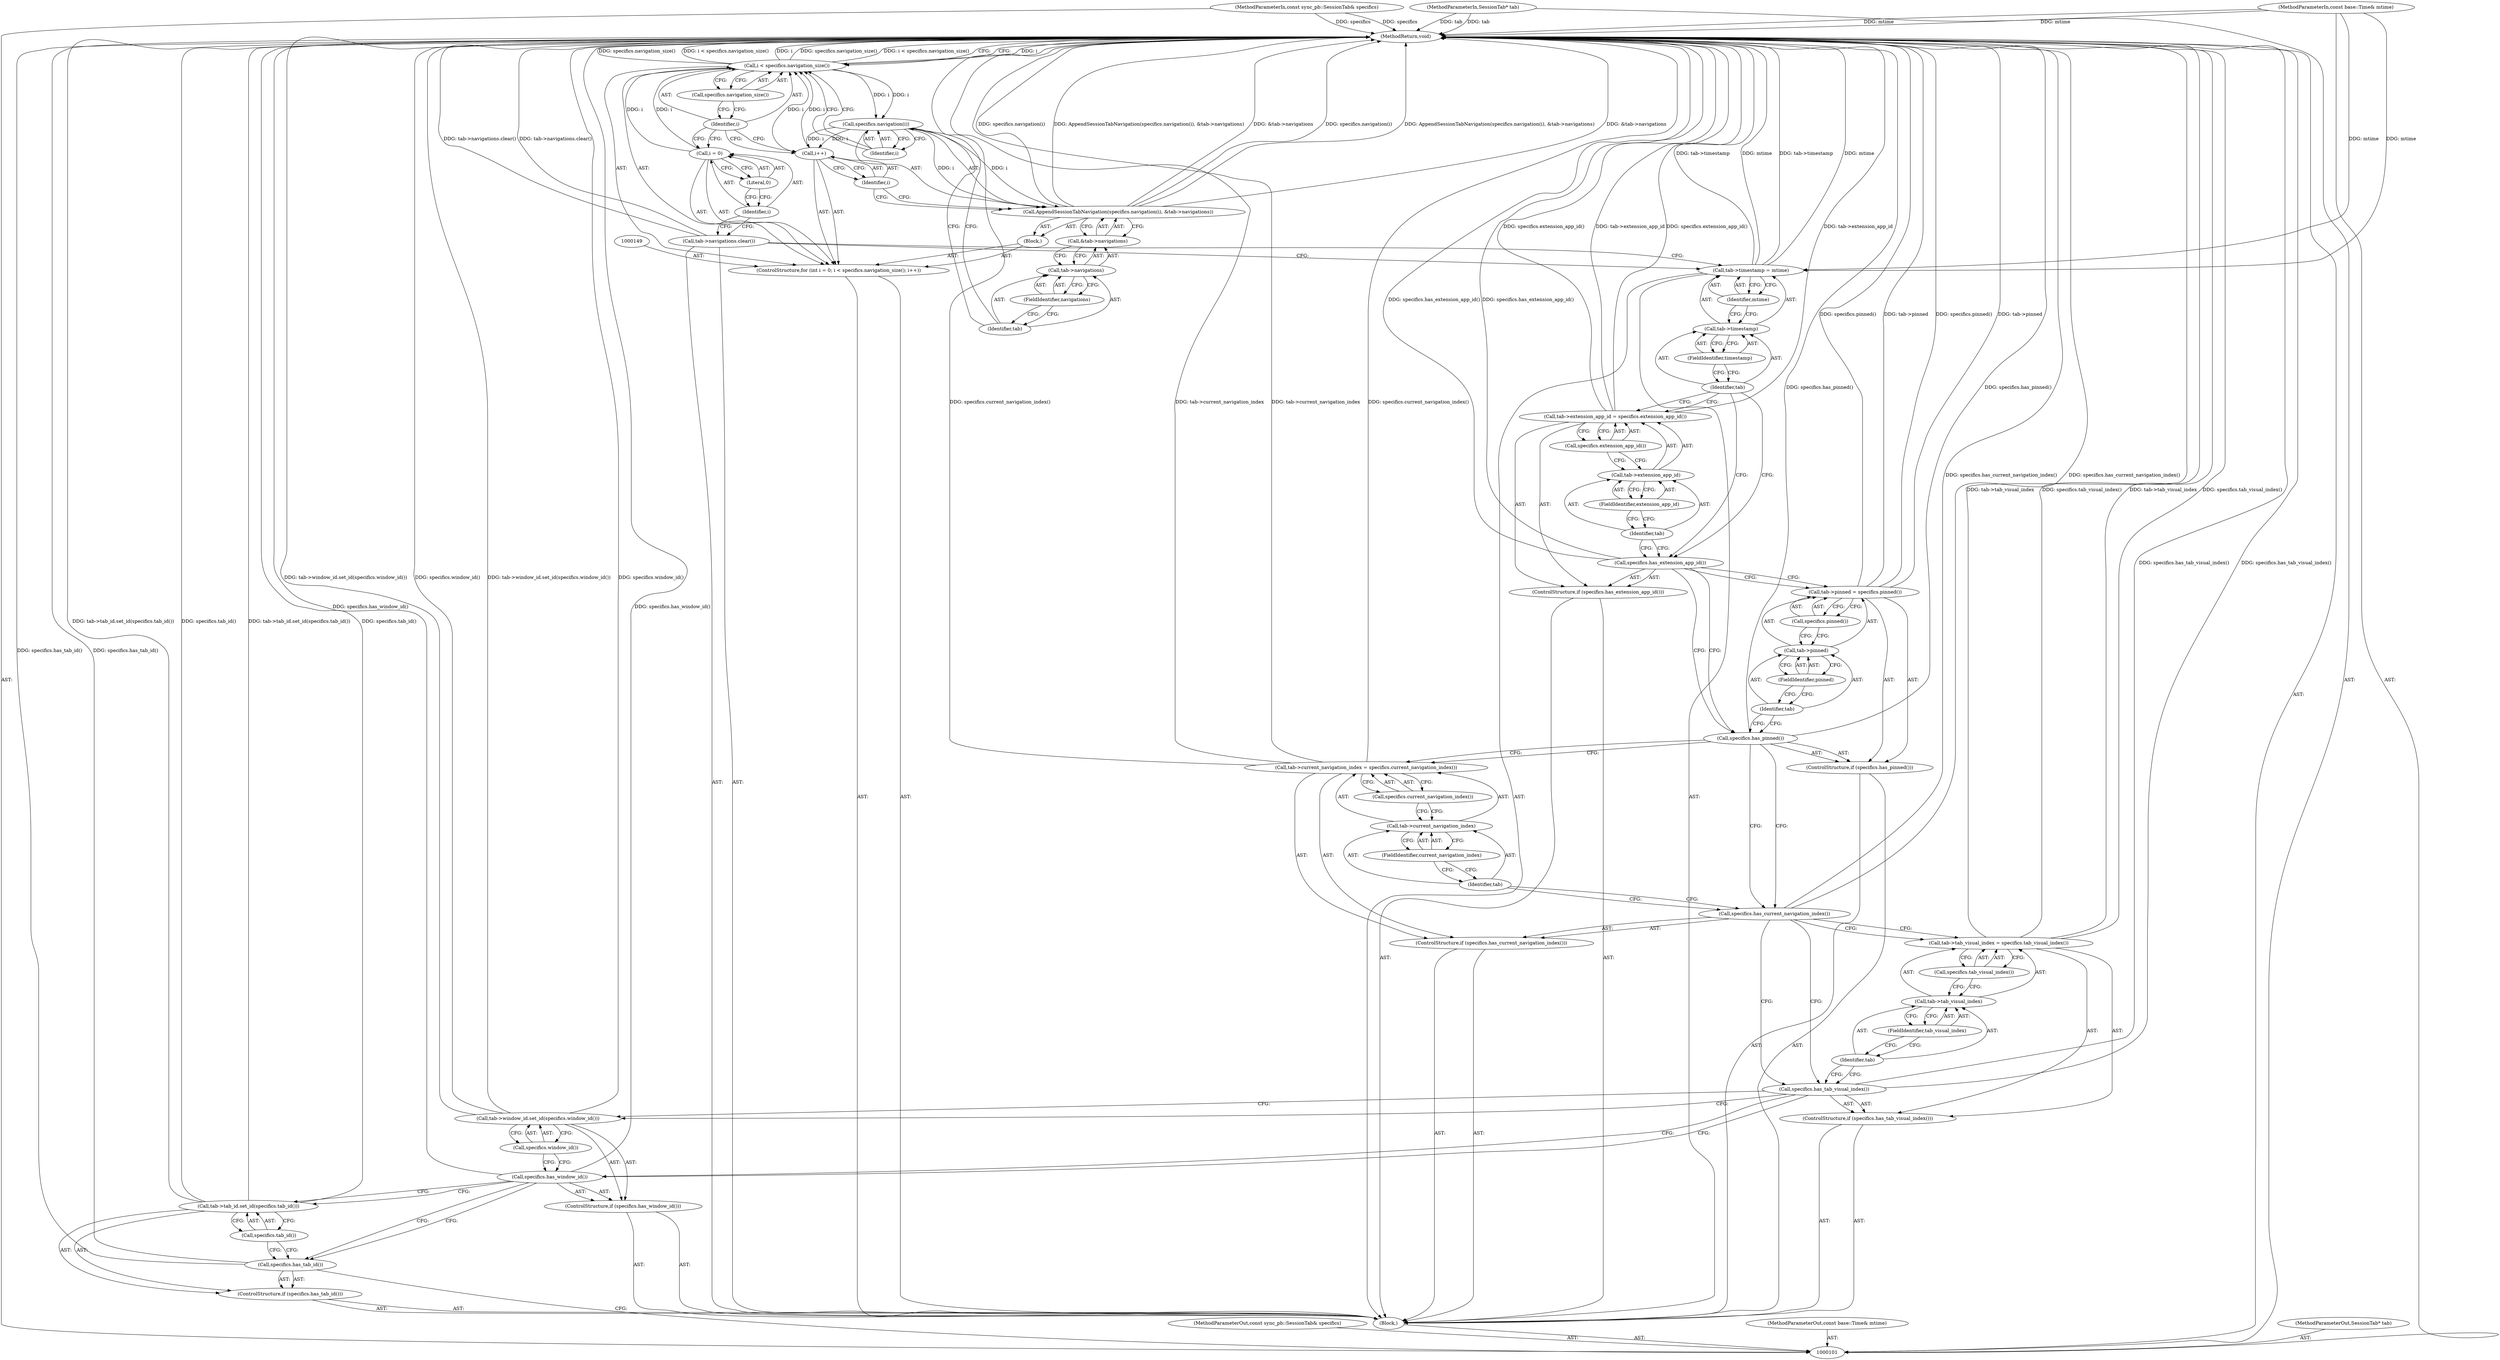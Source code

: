 digraph "1_Chrome_19190765882e272a6a2162c89acdb29110f7e3cf_9" {
"1000166" [label="(MethodReturn,void)"];
"1000120" [label="(Call,specifics.tab_visual_index())"];
"1000116" [label="(Call,tab->tab_visual_index = specifics.tab_visual_index())"];
"1000117" [label="(Call,tab->tab_visual_index)"];
"1000118" [label="(Identifier,tab)"];
"1000119" [label="(FieldIdentifier,tab_visual_index)"];
"1000121" [label="(ControlStructure,if (specifics.has_current_navigation_index()))"];
"1000122" [label="(Call,specifics.has_current_navigation_index())"];
"1000127" [label="(Call,specifics.current_navigation_index())"];
"1000123" [label="(Call,tab->current_navigation_index = specifics.current_navigation_index())"];
"1000124" [label="(Call,tab->current_navigation_index)"];
"1000125" [label="(Identifier,tab)"];
"1000126" [label="(FieldIdentifier,current_navigation_index)"];
"1000128" [label="(ControlStructure,if (specifics.has_pinned()))"];
"1000129" [label="(Call,specifics.has_pinned())"];
"1000133" [label="(FieldIdentifier,pinned)"];
"1000134" [label="(Call,specifics.pinned())"];
"1000130" [label="(Call,tab->pinned = specifics.pinned())"];
"1000131" [label="(Call,tab->pinned)"];
"1000132" [label="(Identifier,tab)"];
"1000135" [label="(ControlStructure,if (specifics.has_extension_app_id()))"];
"1000136" [label="(Call,specifics.has_extension_app_id())"];
"1000140" [label="(FieldIdentifier,extension_app_id)"];
"1000141" [label="(Call,specifics.extension_app_id())"];
"1000137" [label="(Call,tab->extension_app_id = specifics.extension_app_id())"];
"1000138" [label="(Call,tab->extension_app_id)"];
"1000139" [label="(Identifier,tab)"];
"1000146" [label="(Identifier,mtime)"];
"1000142" [label="(Call,tab->timestamp = mtime)"];
"1000143" [label="(Call,tab->timestamp)"];
"1000144" [label="(Identifier,tab)"];
"1000145" [label="(FieldIdentifier,timestamp)"];
"1000147" [label="(Call,tab->navigations.clear())"];
"1000150" [label="(Call,i = 0)"];
"1000151" [label="(Identifier,i)"];
"1000152" [label="(Literal,0)"];
"1000153" [label="(Call,i < specifics.navigation_size())"];
"1000154" [label="(Identifier,i)"];
"1000155" [label="(Call,specifics.navigation_size())"];
"1000148" [label="(ControlStructure,for (int i = 0; i < specifics.navigation_size(); i++))"];
"1000156" [label="(Call,i++)"];
"1000157" [label="(Identifier,i)"];
"1000158" [label="(Block,)"];
"1000102" [label="(MethodParameterIn,const sync_pb::SessionTab& specifics)"];
"1000255" [label="(MethodParameterOut,const sync_pb::SessionTab& specifics)"];
"1000160" [label="(Call,specifics.navigation(i))"];
"1000159" [label="(Call,AppendSessionTabNavigation(specifics.navigation(i), &tab->navigations))"];
"1000161" [label="(Identifier,i)"];
"1000162" [label="(Call,&tab->navigations)"];
"1000163" [label="(Call,tab->navigations)"];
"1000164" [label="(Identifier,tab)"];
"1000165" [label="(FieldIdentifier,navigations)"];
"1000103" [label="(MethodParameterIn,const base::Time& mtime)"];
"1000256" [label="(MethodParameterOut,const base::Time& mtime)"];
"1000105" [label="(Block,)"];
"1000104" [label="(MethodParameterIn,SessionTab* tab)"];
"1000257" [label="(MethodParameterOut,SessionTab* tab)"];
"1000106" [label="(ControlStructure,if (specifics.has_tab_id()))"];
"1000107" [label="(Call,specifics.has_tab_id())"];
"1000109" [label="(Call,specifics.tab_id())"];
"1000108" [label="(Call,tab->tab_id.set_id(specifics.tab_id()))"];
"1000110" [label="(ControlStructure,if (specifics.has_window_id()))"];
"1000111" [label="(Call,specifics.has_window_id())"];
"1000113" [label="(Call,specifics.window_id())"];
"1000112" [label="(Call,tab->window_id.set_id(specifics.window_id()))"];
"1000114" [label="(ControlStructure,if (specifics.has_tab_visual_index()))"];
"1000115" [label="(Call,specifics.has_tab_visual_index())"];
"1000166" -> "1000101"  [label="AST: "];
"1000166" -> "1000153"  [label="CFG: "];
"1000108" -> "1000166"  [label="DDG: tab->tab_id.set_id(specifics.tab_id())"];
"1000108" -> "1000166"  [label="DDG: specifics.tab_id()"];
"1000107" -> "1000166"  [label="DDG: specifics.has_tab_id()"];
"1000104" -> "1000166"  [label="DDG: tab"];
"1000159" -> "1000166"  [label="DDG: specifics.navigation(i)"];
"1000159" -> "1000166"  [label="DDG: AppendSessionTabNavigation(specifics.navigation(i), &tab->navigations)"];
"1000159" -> "1000166"  [label="DDG: &tab->navigations"];
"1000115" -> "1000166"  [label="DDG: specifics.has_tab_visual_index()"];
"1000153" -> "1000166"  [label="DDG: i"];
"1000153" -> "1000166"  [label="DDG: specifics.navigation_size()"];
"1000153" -> "1000166"  [label="DDG: i < specifics.navigation_size()"];
"1000116" -> "1000166"  [label="DDG: tab->tab_visual_index"];
"1000116" -> "1000166"  [label="DDG: specifics.tab_visual_index()"];
"1000137" -> "1000166"  [label="DDG: specifics.extension_app_id()"];
"1000137" -> "1000166"  [label="DDG: tab->extension_app_id"];
"1000129" -> "1000166"  [label="DDG: specifics.has_pinned()"];
"1000103" -> "1000166"  [label="DDG: mtime"];
"1000130" -> "1000166"  [label="DDG: specifics.pinned()"];
"1000130" -> "1000166"  [label="DDG: tab->pinned"];
"1000123" -> "1000166"  [label="DDG: specifics.current_navigation_index()"];
"1000123" -> "1000166"  [label="DDG: tab->current_navigation_index"];
"1000102" -> "1000166"  [label="DDG: specifics"];
"1000112" -> "1000166"  [label="DDG: tab->window_id.set_id(specifics.window_id())"];
"1000112" -> "1000166"  [label="DDG: specifics.window_id()"];
"1000142" -> "1000166"  [label="DDG: tab->timestamp"];
"1000142" -> "1000166"  [label="DDG: mtime"];
"1000136" -> "1000166"  [label="DDG: specifics.has_extension_app_id()"];
"1000122" -> "1000166"  [label="DDG: specifics.has_current_navigation_index()"];
"1000147" -> "1000166"  [label="DDG: tab->navigations.clear()"];
"1000111" -> "1000166"  [label="DDG: specifics.has_window_id()"];
"1000120" -> "1000116"  [label="AST: "];
"1000120" -> "1000117"  [label="CFG: "];
"1000116" -> "1000120"  [label="CFG: "];
"1000116" -> "1000114"  [label="AST: "];
"1000116" -> "1000120"  [label="CFG: "];
"1000117" -> "1000116"  [label="AST: "];
"1000120" -> "1000116"  [label="AST: "];
"1000122" -> "1000116"  [label="CFG: "];
"1000116" -> "1000166"  [label="DDG: tab->tab_visual_index"];
"1000116" -> "1000166"  [label="DDG: specifics.tab_visual_index()"];
"1000117" -> "1000116"  [label="AST: "];
"1000117" -> "1000119"  [label="CFG: "];
"1000118" -> "1000117"  [label="AST: "];
"1000119" -> "1000117"  [label="AST: "];
"1000120" -> "1000117"  [label="CFG: "];
"1000118" -> "1000117"  [label="AST: "];
"1000118" -> "1000115"  [label="CFG: "];
"1000119" -> "1000118"  [label="CFG: "];
"1000119" -> "1000117"  [label="AST: "];
"1000119" -> "1000118"  [label="CFG: "];
"1000117" -> "1000119"  [label="CFG: "];
"1000121" -> "1000105"  [label="AST: "];
"1000122" -> "1000121"  [label="AST: "];
"1000123" -> "1000121"  [label="AST: "];
"1000122" -> "1000121"  [label="AST: "];
"1000122" -> "1000116"  [label="CFG: "];
"1000122" -> "1000115"  [label="CFG: "];
"1000125" -> "1000122"  [label="CFG: "];
"1000129" -> "1000122"  [label="CFG: "];
"1000122" -> "1000166"  [label="DDG: specifics.has_current_navigation_index()"];
"1000127" -> "1000123"  [label="AST: "];
"1000127" -> "1000124"  [label="CFG: "];
"1000123" -> "1000127"  [label="CFG: "];
"1000123" -> "1000121"  [label="AST: "];
"1000123" -> "1000127"  [label="CFG: "];
"1000124" -> "1000123"  [label="AST: "];
"1000127" -> "1000123"  [label="AST: "];
"1000129" -> "1000123"  [label="CFG: "];
"1000123" -> "1000166"  [label="DDG: specifics.current_navigation_index()"];
"1000123" -> "1000166"  [label="DDG: tab->current_navigation_index"];
"1000124" -> "1000123"  [label="AST: "];
"1000124" -> "1000126"  [label="CFG: "];
"1000125" -> "1000124"  [label="AST: "];
"1000126" -> "1000124"  [label="AST: "];
"1000127" -> "1000124"  [label="CFG: "];
"1000125" -> "1000124"  [label="AST: "];
"1000125" -> "1000122"  [label="CFG: "];
"1000126" -> "1000125"  [label="CFG: "];
"1000126" -> "1000124"  [label="AST: "];
"1000126" -> "1000125"  [label="CFG: "];
"1000124" -> "1000126"  [label="CFG: "];
"1000128" -> "1000105"  [label="AST: "];
"1000129" -> "1000128"  [label="AST: "];
"1000130" -> "1000128"  [label="AST: "];
"1000129" -> "1000128"  [label="AST: "];
"1000129" -> "1000123"  [label="CFG: "];
"1000129" -> "1000122"  [label="CFG: "];
"1000132" -> "1000129"  [label="CFG: "];
"1000136" -> "1000129"  [label="CFG: "];
"1000129" -> "1000166"  [label="DDG: specifics.has_pinned()"];
"1000133" -> "1000131"  [label="AST: "];
"1000133" -> "1000132"  [label="CFG: "];
"1000131" -> "1000133"  [label="CFG: "];
"1000134" -> "1000130"  [label="AST: "];
"1000134" -> "1000131"  [label="CFG: "];
"1000130" -> "1000134"  [label="CFG: "];
"1000130" -> "1000128"  [label="AST: "];
"1000130" -> "1000134"  [label="CFG: "];
"1000131" -> "1000130"  [label="AST: "];
"1000134" -> "1000130"  [label="AST: "];
"1000136" -> "1000130"  [label="CFG: "];
"1000130" -> "1000166"  [label="DDG: specifics.pinned()"];
"1000130" -> "1000166"  [label="DDG: tab->pinned"];
"1000131" -> "1000130"  [label="AST: "];
"1000131" -> "1000133"  [label="CFG: "];
"1000132" -> "1000131"  [label="AST: "];
"1000133" -> "1000131"  [label="AST: "];
"1000134" -> "1000131"  [label="CFG: "];
"1000132" -> "1000131"  [label="AST: "];
"1000132" -> "1000129"  [label="CFG: "];
"1000133" -> "1000132"  [label="CFG: "];
"1000135" -> "1000105"  [label="AST: "];
"1000136" -> "1000135"  [label="AST: "];
"1000137" -> "1000135"  [label="AST: "];
"1000136" -> "1000135"  [label="AST: "];
"1000136" -> "1000130"  [label="CFG: "];
"1000136" -> "1000129"  [label="CFG: "];
"1000139" -> "1000136"  [label="CFG: "];
"1000144" -> "1000136"  [label="CFG: "];
"1000136" -> "1000166"  [label="DDG: specifics.has_extension_app_id()"];
"1000140" -> "1000138"  [label="AST: "];
"1000140" -> "1000139"  [label="CFG: "];
"1000138" -> "1000140"  [label="CFG: "];
"1000141" -> "1000137"  [label="AST: "];
"1000141" -> "1000138"  [label="CFG: "];
"1000137" -> "1000141"  [label="CFG: "];
"1000137" -> "1000135"  [label="AST: "];
"1000137" -> "1000141"  [label="CFG: "];
"1000138" -> "1000137"  [label="AST: "];
"1000141" -> "1000137"  [label="AST: "];
"1000144" -> "1000137"  [label="CFG: "];
"1000137" -> "1000166"  [label="DDG: specifics.extension_app_id()"];
"1000137" -> "1000166"  [label="DDG: tab->extension_app_id"];
"1000138" -> "1000137"  [label="AST: "];
"1000138" -> "1000140"  [label="CFG: "];
"1000139" -> "1000138"  [label="AST: "];
"1000140" -> "1000138"  [label="AST: "];
"1000141" -> "1000138"  [label="CFG: "];
"1000139" -> "1000138"  [label="AST: "];
"1000139" -> "1000136"  [label="CFG: "];
"1000140" -> "1000139"  [label="CFG: "];
"1000146" -> "1000142"  [label="AST: "];
"1000146" -> "1000143"  [label="CFG: "];
"1000142" -> "1000146"  [label="CFG: "];
"1000142" -> "1000105"  [label="AST: "];
"1000142" -> "1000146"  [label="CFG: "];
"1000143" -> "1000142"  [label="AST: "];
"1000146" -> "1000142"  [label="AST: "];
"1000147" -> "1000142"  [label="CFG: "];
"1000142" -> "1000166"  [label="DDG: tab->timestamp"];
"1000142" -> "1000166"  [label="DDG: mtime"];
"1000103" -> "1000142"  [label="DDG: mtime"];
"1000143" -> "1000142"  [label="AST: "];
"1000143" -> "1000145"  [label="CFG: "];
"1000144" -> "1000143"  [label="AST: "];
"1000145" -> "1000143"  [label="AST: "];
"1000146" -> "1000143"  [label="CFG: "];
"1000144" -> "1000143"  [label="AST: "];
"1000144" -> "1000137"  [label="CFG: "];
"1000144" -> "1000136"  [label="CFG: "];
"1000145" -> "1000144"  [label="CFG: "];
"1000145" -> "1000143"  [label="AST: "];
"1000145" -> "1000144"  [label="CFG: "];
"1000143" -> "1000145"  [label="CFG: "];
"1000147" -> "1000105"  [label="AST: "];
"1000147" -> "1000142"  [label="CFG: "];
"1000151" -> "1000147"  [label="CFG: "];
"1000147" -> "1000166"  [label="DDG: tab->navigations.clear()"];
"1000150" -> "1000148"  [label="AST: "];
"1000150" -> "1000152"  [label="CFG: "];
"1000151" -> "1000150"  [label="AST: "];
"1000152" -> "1000150"  [label="AST: "];
"1000154" -> "1000150"  [label="CFG: "];
"1000150" -> "1000153"  [label="DDG: i"];
"1000151" -> "1000150"  [label="AST: "];
"1000151" -> "1000147"  [label="CFG: "];
"1000152" -> "1000151"  [label="CFG: "];
"1000152" -> "1000150"  [label="AST: "];
"1000152" -> "1000151"  [label="CFG: "];
"1000150" -> "1000152"  [label="CFG: "];
"1000153" -> "1000148"  [label="AST: "];
"1000153" -> "1000155"  [label="CFG: "];
"1000154" -> "1000153"  [label="AST: "];
"1000155" -> "1000153"  [label="AST: "];
"1000161" -> "1000153"  [label="CFG: "];
"1000166" -> "1000153"  [label="CFG: "];
"1000153" -> "1000166"  [label="DDG: i"];
"1000153" -> "1000166"  [label="DDG: specifics.navigation_size()"];
"1000153" -> "1000166"  [label="DDG: i < specifics.navigation_size()"];
"1000150" -> "1000153"  [label="DDG: i"];
"1000156" -> "1000153"  [label="DDG: i"];
"1000153" -> "1000160"  [label="DDG: i"];
"1000154" -> "1000153"  [label="AST: "];
"1000154" -> "1000150"  [label="CFG: "];
"1000154" -> "1000156"  [label="CFG: "];
"1000155" -> "1000154"  [label="CFG: "];
"1000155" -> "1000153"  [label="AST: "];
"1000155" -> "1000154"  [label="CFG: "];
"1000153" -> "1000155"  [label="CFG: "];
"1000148" -> "1000105"  [label="AST: "];
"1000149" -> "1000148"  [label="AST: "];
"1000150" -> "1000148"  [label="AST: "];
"1000153" -> "1000148"  [label="AST: "];
"1000156" -> "1000148"  [label="AST: "];
"1000158" -> "1000148"  [label="AST: "];
"1000156" -> "1000148"  [label="AST: "];
"1000156" -> "1000157"  [label="CFG: "];
"1000157" -> "1000156"  [label="AST: "];
"1000154" -> "1000156"  [label="CFG: "];
"1000156" -> "1000153"  [label="DDG: i"];
"1000160" -> "1000156"  [label="DDG: i"];
"1000157" -> "1000156"  [label="AST: "];
"1000157" -> "1000159"  [label="CFG: "];
"1000156" -> "1000157"  [label="CFG: "];
"1000158" -> "1000148"  [label="AST: "];
"1000159" -> "1000158"  [label="AST: "];
"1000102" -> "1000101"  [label="AST: "];
"1000102" -> "1000166"  [label="DDG: specifics"];
"1000255" -> "1000101"  [label="AST: "];
"1000160" -> "1000159"  [label="AST: "];
"1000160" -> "1000161"  [label="CFG: "];
"1000161" -> "1000160"  [label="AST: "];
"1000164" -> "1000160"  [label="CFG: "];
"1000160" -> "1000156"  [label="DDG: i"];
"1000160" -> "1000159"  [label="DDG: i"];
"1000153" -> "1000160"  [label="DDG: i"];
"1000159" -> "1000158"  [label="AST: "];
"1000159" -> "1000162"  [label="CFG: "];
"1000160" -> "1000159"  [label="AST: "];
"1000162" -> "1000159"  [label="AST: "];
"1000157" -> "1000159"  [label="CFG: "];
"1000159" -> "1000166"  [label="DDG: specifics.navigation(i)"];
"1000159" -> "1000166"  [label="DDG: AppendSessionTabNavigation(specifics.navigation(i), &tab->navigations)"];
"1000159" -> "1000166"  [label="DDG: &tab->navigations"];
"1000160" -> "1000159"  [label="DDG: i"];
"1000161" -> "1000160"  [label="AST: "];
"1000161" -> "1000153"  [label="CFG: "];
"1000160" -> "1000161"  [label="CFG: "];
"1000162" -> "1000159"  [label="AST: "];
"1000162" -> "1000163"  [label="CFG: "];
"1000163" -> "1000162"  [label="AST: "];
"1000159" -> "1000162"  [label="CFG: "];
"1000163" -> "1000162"  [label="AST: "];
"1000163" -> "1000165"  [label="CFG: "];
"1000164" -> "1000163"  [label="AST: "];
"1000165" -> "1000163"  [label="AST: "];
"1000162" -> "1000163"  [label="CFG: "];
"1000164" -> "1000163"  [label="AST: "];
"1000164" -> "1000160"  [label="CFG: "];
"1000165" -> "1000164"  [label="CFG: "];
"1000165" -> "1000163"  [label="AST: "];
"1000165" -> "1000164"  [label="CFG: "];
"1000163" -> "1000165"  [label="CFG: "];
"1000103" -> "1000101"  [label="AST: "];
"1000103" -> "1000166"  [label="DDG: mtime"];
"1000103" -> "1000142"  [label="DDG: mtime"];
"1000256" -> "1000101"  [label="AST: "];
"1000105" -> "1000101"  [label="AST: "];
"1000106" -> "1000105"  [label="AST: "];
"1000110" -> "1000105"  [label="AST: "];
"1000114" -> "1000105"  [label="AST: "];
"1000121" -> "1000105"  [label="AST: "];
"1000128" -> "1000105"  [label="AST: "];
"1000135" -> "1000105"  [label="AST: "];
"1000142" -> "1000105"  [label="AST: "];
"1000147" -> "1000105"  [label="AST: "];
"1000148" -> "1000105"  [label="AST: "];
"1000104" -> "1000101"  [label="AST: "];
"1000104" -> "1000166"  [label="DDG: tab"];
"1000257" -> "1000101"  [label="AST: "];
"1000106" -> "1000105"  [label="AST: "];
"1000107" -> "1000106"  [label="AST: "];
"1000108" -> "1000106"  [label="AST: "];
"1000107" -> "1000106"  [label="AST: "];
"1000107" -> "1000101"  [label="CFG: "];
"1000109" -> "1000107"  [label="CFG: "];
"1000111" -> "1000107"  [label="CFG: "];
"1000107" -> "1000166"  [label="DDG: specifics.has_tab_id()"];
"1000109" -> "1000108"  [label="AST: "];
"1000109" -> "1000107"  [label="CFG: "];
"1000108" -> "1000109"  [label="CFG: "];
"1000108" -> "1000106"  [label="AST: "];
"1000108" -> "1000109"  [label="CFG: "];
"1000109" -> "1000108"  [label="AST: "];
"1000111" -> "1000108"  [label="CFG: "];
"1000108" -> "1000166"  [label="DDG: tab->tab_id.set_id(specifics.tab_id())"];
"1000108" -> "1000166"  [label="DDG: specifics.tab_id()"];
"1000110" -> "1000105"  [label="AST: "];
"1000111" -> "1000110"  [label="AST: "];
"1000112" -> "1000110"  [label="AST: "];
"1000111" -> "1000110"  [label="AST: "];
"1000111" -> "1000108"  [label="CFG: "];
"1000111" -> "1000107"  [label="CFG: "];
"1000113" -> "1000111"  [label="CFG: "];
"1000115" -> "1000111"  [label="CFG: "];
"1000111" -> "1000166"  [label="DDG: specifics.has_window_id()"];
"1000113" -> "1000112"  [label="AST: "];
"1000113" -> "1000111"  [label="CFG: "];
"1000112" -> "1000113"  [label="CFG: "];
"1000112" -> "1000110"  [label="AST: "];
"1000112" -> "1000113"  [label="CFG: "];
"1000113" -> "1000112"  [label="AST: "];
"1000115" -> "1000112"  [label="CFG: "];
"1000112" -> "1000166"  [label="DDG: tab->window_id.set_id(specifics.window_id())"];
"1000112" -> "1000166"  [label="DDG: specifics.window_id()"];
"1000114" -> "1000105"  [label="AST: "];
"1000115" -> "1000114"  [label="AST: "];
"1000116" -> "1000114"  [label="AST: "];
"1000115" -> "1000114"  [label="AST: "];
"1000115" -> "1000112"  [label="CFG: "];
"1000115" -> "1000111"  [label="CFG: "];
"1000118" -> "1000115"  [label="CFG: "];
"1000122" -> "1000115"  [label="CFG: "];
"1000115" -> "1000166"  [label="DDG: specifics.has_tab_visual_index()"];
}
